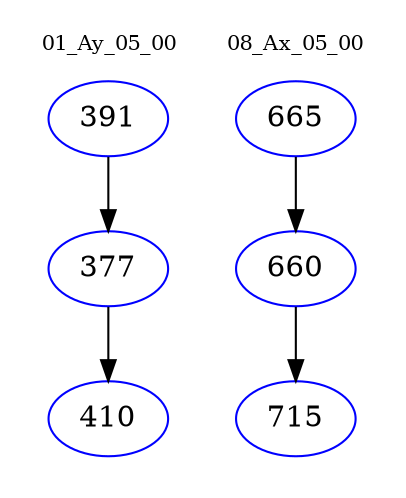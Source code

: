 digraph{
subgraph cluster_0 {
color = white
label = "01_Ay_05_00";
fontsize=10;
T0_391 [label="391", color="blue"]
T0_391 -> T0_377 [color="black"]
T0_377 [label="377", color="blue"]
T0_377 -> T0_410 [color="black"]
T0_410 [label="410", color="blue"]
}
subgraph cluster_1 {
color = white
label = "08_Ax_05_00";
fontsize=10;
T1_665 [label="665", color="blue"]
T1_665 -> T1_660 [color="black"]
T1_660 [label="660", color="blue"]
T1_660 -> T1_715 [color="black"]
T1_715 [label="715", color="blue"]
}
}
